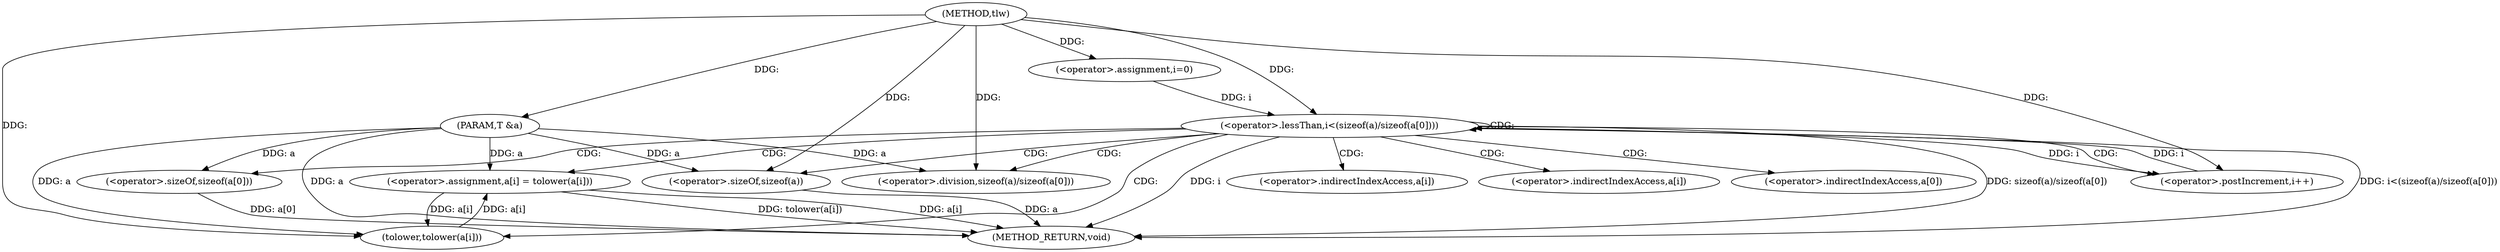 digraph "tlw" {  
"1001258" [label = "(METHOD,tlw)" ]
"1001285" [label = "(METHOD_RETURN,void)" ]
"1001259" [label = "(PARAM,T &a)" ]
"1001263" [label = "(<operator>.assignment,i=0)" ]
"1001266" [label = "(<operator>.lessThan,i<(sizeof(a)/sizeof(a[0])))" ]
"1001275" [label = "(<operator>.postIncrement,i++)" ]
"1001277" [label = "(<operator>.assignment,a[i] = tolower(a[i]))" ]
"1001268" [label = "(<operator>.division,sizeof(a)/sizeof(a[0]))" ]
"1001281" [label = "(tolower,tolower(a[i]))" ]
"1001269" [label = "(<operator>.sizeOf,sizeof(a))" ]
"1001271" [label = "(<operator>.sizeOf,sizeof(a[0]))" ]
"1001278" [label = "(<operator>.indirectIndexAccess,a[i])" ]
"1001282" [label = "(<operator>.indirectIndexAccess,a[i])" ]
"1001272" [label = "(<operator>.indirectIndexAccess,a[0])" ]
  "1001259" -> "1001285"  [ label = "DDG: a"] 
  "1001266" -> "1001285"  [ label = "DDG: i"] 
  "1001269" -> "1001285"  [ label = "DDG: a"] 
  "1001271" -> "1001285"  [ label = "DDG: a[0]"] 
  "1001266" -> "1001285"  [ label = "DDG: sizeof(a)/sizeof(a[0])"] 
  "1001266" -> "1001285"  [ label = "DDG: i<(sizeof(a)/sizeof(a[0]))"] 
  "1001277" -> "1001285"  [ label = "DDG: a[i]"] 
  "1001277" -> "1001285"  [ label = "DDG: tolower(a[i])"] 
  "1001258" -> "1001259"  [ label = "DDG: "] 
  "1001258" -> "1001263"  [ label = "DDG: "] 
  "1001281" -> "1001277"  [ label = "DDG: a[i]"] 
  "1001263" -> "1001266"  [ label = "DDG: i"] 
  "1001275" -> "1001266"  [ label = "DDG: i"] 
  "1001258" -> "1001266"  [ label = "DDG: "] 
  "1001266" -> "1001275"  [ label = "DDG: i"] 
  "1001258" -> "1001275"  [ label = "DDG: "] 
  "1001259" -> "1001277"  [ label = "DDG: a"] 
  "1001259" -> "1001268"  [ label = "DDG: a"] 
  "1001258" -> "1001268"  [ label = "DDG: "] 
  "1001277" -> "1001281"  [ label = "DDG: a[i]"] 
  "1001259" -> "1001281"  [ label = "DDG: a"] 
  "1001258" -> "1001281"  [ label = "DDG: "] 
  "1001259" -> "1001269"  [ label = "DDG: a"] 
  "1001258" -> "1001269"  [ label = "DDG: "] 
  "1001259" -> "1001271"  [ label = "DDG: a"] 
  "1001266" -> "1001277"  [ label = "CDG: "] 
  "1001266" -> "1001269"  [ label = "CDG: "] 
  "1001266" -> "1001268"  [ label = "CDG: "] 
  "1001266" -> "1001275"  [ label = "CDG: "] 
  "1001266" -> "1001266"  [ label = "CDG: "] 
  "1001266" -> "1001282"  [ label = "CDG: "] 
  "1001266" -> "1001272"  [ label = "CDG: "] 
  "1001266" -> "1001271"  [ label = "CDG: "] 
  "1001266" -> "1001281"  [ label = "CDG: "] 
  "1001266" -> "1001278"  [ label = "CDG: "] 
}
